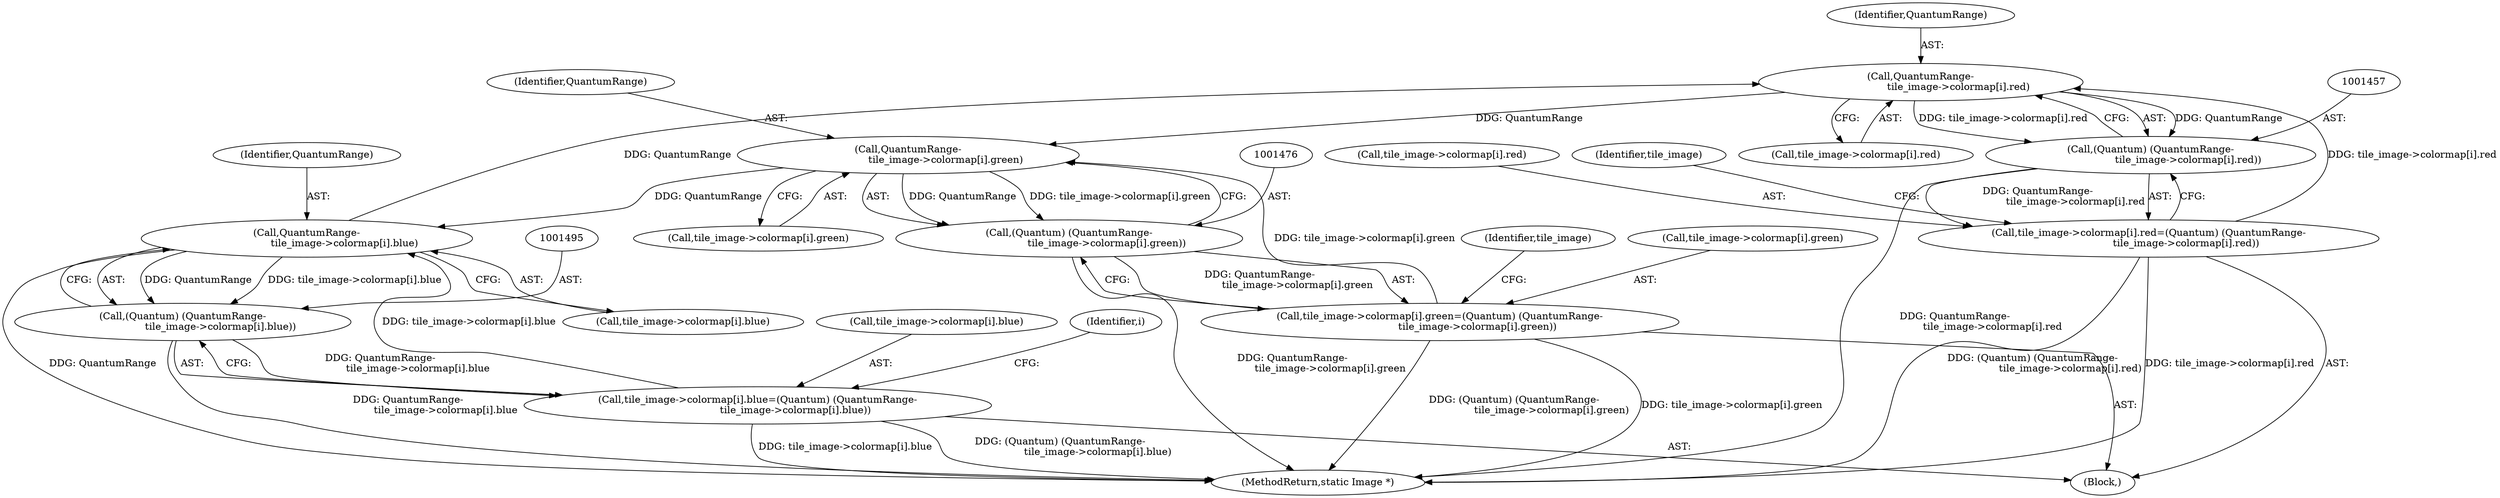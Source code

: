 digraph "0_ImageMagick_afa878a689870c28b6994ecf3bb8dbfb2b76d135@pointer" {
"1001458" [label="(Call,QuantumRange-\n                        tile_image->colormap[i].red)"];
"1001496" [label="(Call,QuantumRange-\n                        tile_image->colormap[i].blue)"];
"1001477" [label="(Call,QuantumRange-\n                        tile_image->colormap[i].green)"];
"1001458" [label="(Call,QuantumRange-\n                        tile_image->colormap[i].red)"];
"1001448" [label="(Call,tile_image->colormap[i].red=(Quantum) (QuantumRange-\n                        tile_image->colormap[i].red))"];
"1001456" [label="(Call,(Quantum) (QuantumRange-\n                        tile_image->colormap[i].red))"];
"1001467" [label="(Call,tile_image->colormap[i].green=(Quantum) (QuantumRange-\n                        tile_image->colormap[i].green))"];
"1001475" [label="(Call,(Quantum) (QuantumRange-\n                        tile_image->colormap[i].green))"];
"1001486" [label="(Call,tile_image->colormap[i].blue=(Quantum) (QuantumRange-\n                        tile_image->colormap[i].blue))"];
"1001494" [label="(Call,(Quantum) (QuantumRange-\n                        tile_image->colormap[i].blue))"];
"1001447" [label="(Block,)"];
"1001490" [label="(Identifier,tile_image)"];
"1001496" [label="(Call,QuantumRange-\n                        tile_image->colormap[i].blue)"];
"1001478" [label="(Identifier,QuantumRange)"];
"1001486" [label="(Call,tile_image->colormap[i].blue=(Quantum) (QuantumRange-\n                        tile_image->colormap[i].blue))"];
"1001448" [label="(Call,tile_image->colormap[i].red=(Quantum) (QuantumRange-\n                        tile_image->colormap[i].red))"];
"1001458" [label="(Call,QuantumRange-\n                        tile_image->colormap[i].red)"];
"1001449" [label="(Call,tile_image->colormap[i].red)"];
"1002647" [label="(MethodReturn,static Image *)"];
"1001459" [label="(Identifier,QuantumRange)"];
"1001456" [label="(Call,(Quantum) (QuantumRange-\n                        tile_image->colormap[i].red))"];
"1001494" [label="(Call,(Quantum) (QuantumRange-\n                        tile_image->colormap[i].blue))"];
"1001475" [label="(Call,(Quantum) (QuantumRange-\n                        tile_image->colormap[i].green))"];
"1001479" [label="(Call,tile_image->colormap[i].green)"];
"1001487" [label="(Call,tile_image->colormap[i].blue)"];
"1001446" [label="(Identifier,i)"];
"1001497" [label="(Identifier,QuantumRange)"];
"1001477" [label="(Call,QuantumRange-\n                        tile_image->colormap[i].green)"];
"1001467" [label="(Call,tile_image->colormap[i].green=(Quantum) (QuantumRange-\n                        tile_image->colormap[i].green))"];
"1001498" [label="(Call,tile_image->colormap[i].blue)"];
"1001471" [label="(Identifier,tile_image)"];
"1001460" [label="(Call,tile_image->colormap[i].red)"];
"1001468" [label="(Call,tile_image->colormap[i].green)"];
"1001458" -> "1001456"  [label="AST: "];
"1001458" -> "1001460"  [label="CFG: "];
"1001459" -> "1001458"  [label="AST: "];
"1001460" -> "1001458"  [label="AST: "];
"1001456" -> "1001458"  [label="CFG: "];
"1001458" -> "1001456"  [label="DDG: QuantumRange"];
"1001458" -> "1001456"  [label="DDG: tile_image->colormap[i].red"];
"1001496" -> "1001458"  [label="DDG: QuantumRange"];
"1001448" -> "1001458"  [label="DDG: tile_image->colormap[i].red"];
"1001458" -> "1001477"  [label="DDG: QuantumRange"];
"1001496" -> "1001494"  [label="AST: "];
"1001496" -> "1001498"  [label="CFG: "];
"1001497" -> "1001496"  [label="AST: "];
"1001498" -> "1001496"  [label="AST: "];
"1001494" -> "1001496"  [label="CFG: "];
"1001496" -> "1002647"  [label="DDG: QuantumRange"];
"1001496" -> "1001494"  [label="DDG: QuantumRange"];
"1001496" -> "1001494"  [label="DDG: tile_image->colormap[i].blue"];
"1001477" -> "1001496"  [label="DDG: QuantumRange"];
"1001486" -> "1001496"  [label="DDG: tile_image->colormap[i].blue"];
"1001477" -> "1001475"  [label="AST: "];
"1001477" -> "1001479"  [label="CFG: "];
"1001478" -> "1001477"  [label="AST: "];
"1001479" -> "1001477"  [label="AST: "];
"1001475" -> "1001477"  [label="CFG: "];
"1001477" -> "1001475"  [label="DDG: QuantumRange"];
"1001477" -> "1001475"  [label="DDG: tile_image->colormap[i].green"];
"1001467" -> "1001477"  [label="DDG: tile_image->colormap[i].green"];
"1001448" -> "1001447"  [label="AST: "];
"1001448" -> "1001456"  [label="CFG: "];
"1001449" -> "1001448"  [label="AST: "];
"1001456" -> "1001448"  [label="AST: "];
"1001471" -> "1001448"  [label="CFG: "];
"1001448" -> "1002647"  [label="DDG: tile_image->colormap[i].red"];
"1001448" -> "1002647"  [label="DDG: (Quantum) (QuantumRange-\n                        tile_image->colormap[i].red)"];
"1001456" -> "1001448"  [label="DDG: QuantumRange-\n                        tile_image->colormap[i].red"];
"1001457" -> "1001456"  [label="AST: "];
"1001456" -> "1002647"  [label="DDG: QuantumRange-\n                        tile_image->colormap[i].red"];
"1001467" -> "1001447"  [label="AST: "];
"1001467" -> "1001475"  [label="CFG: "];
"1001468" -> "1001467"  [label="AST: "];
"1001475" -> "1001467"  [label="AST: "];
"1001490" -> "1001467"  [label="CFG: "];
"1001467" -> "1002647"  [label="DDG: (Quantum) (QuantumRange-\n                        tile_image->colormap[i].green)"];
"1001467" -> "1002647"  [label="DDG: tile_image->colormap[i].green"];
"1001475" -> "1001467"  [label="DDG: QuantumRange-\n                        tile_image->colormap[i].green"];
"1001476" -> "1001475"  [label="AST: "];
"1001475" -> "1002647"  [label="DDG: QuantumRange-\n                        tile_image->colormap[i].green"];
"1001486" -> "1001447"  [label="AST: "];
"1001486" -> "1001494"  [label="CFG: "];
"1001487" -> "1001486"  [label="AST: "];
"1001494" -> "1001486"  [label="AST: "];
"1001446" -> "1001486"  [label="CFG: "];
"1001486" -> "1002647"  [label="DDG: tile_image->colormap[i].blue"];
"1001486" -> "1002647"  [label="DDG: (Quantum) (QuantumRange-\n                        tile_image->colormap[i].blue)"];
"1001494" -> "1001486"  [label="DDG: QuantumRange-\n                        tile_image->colormap[i].blue"];
"1001495" -> "1001494"  [label="AST: "];
"1001494" -> "1002647"  [label="DDG: QuantumRange-\n                        tile_image->colormap[i].blue"];
}

